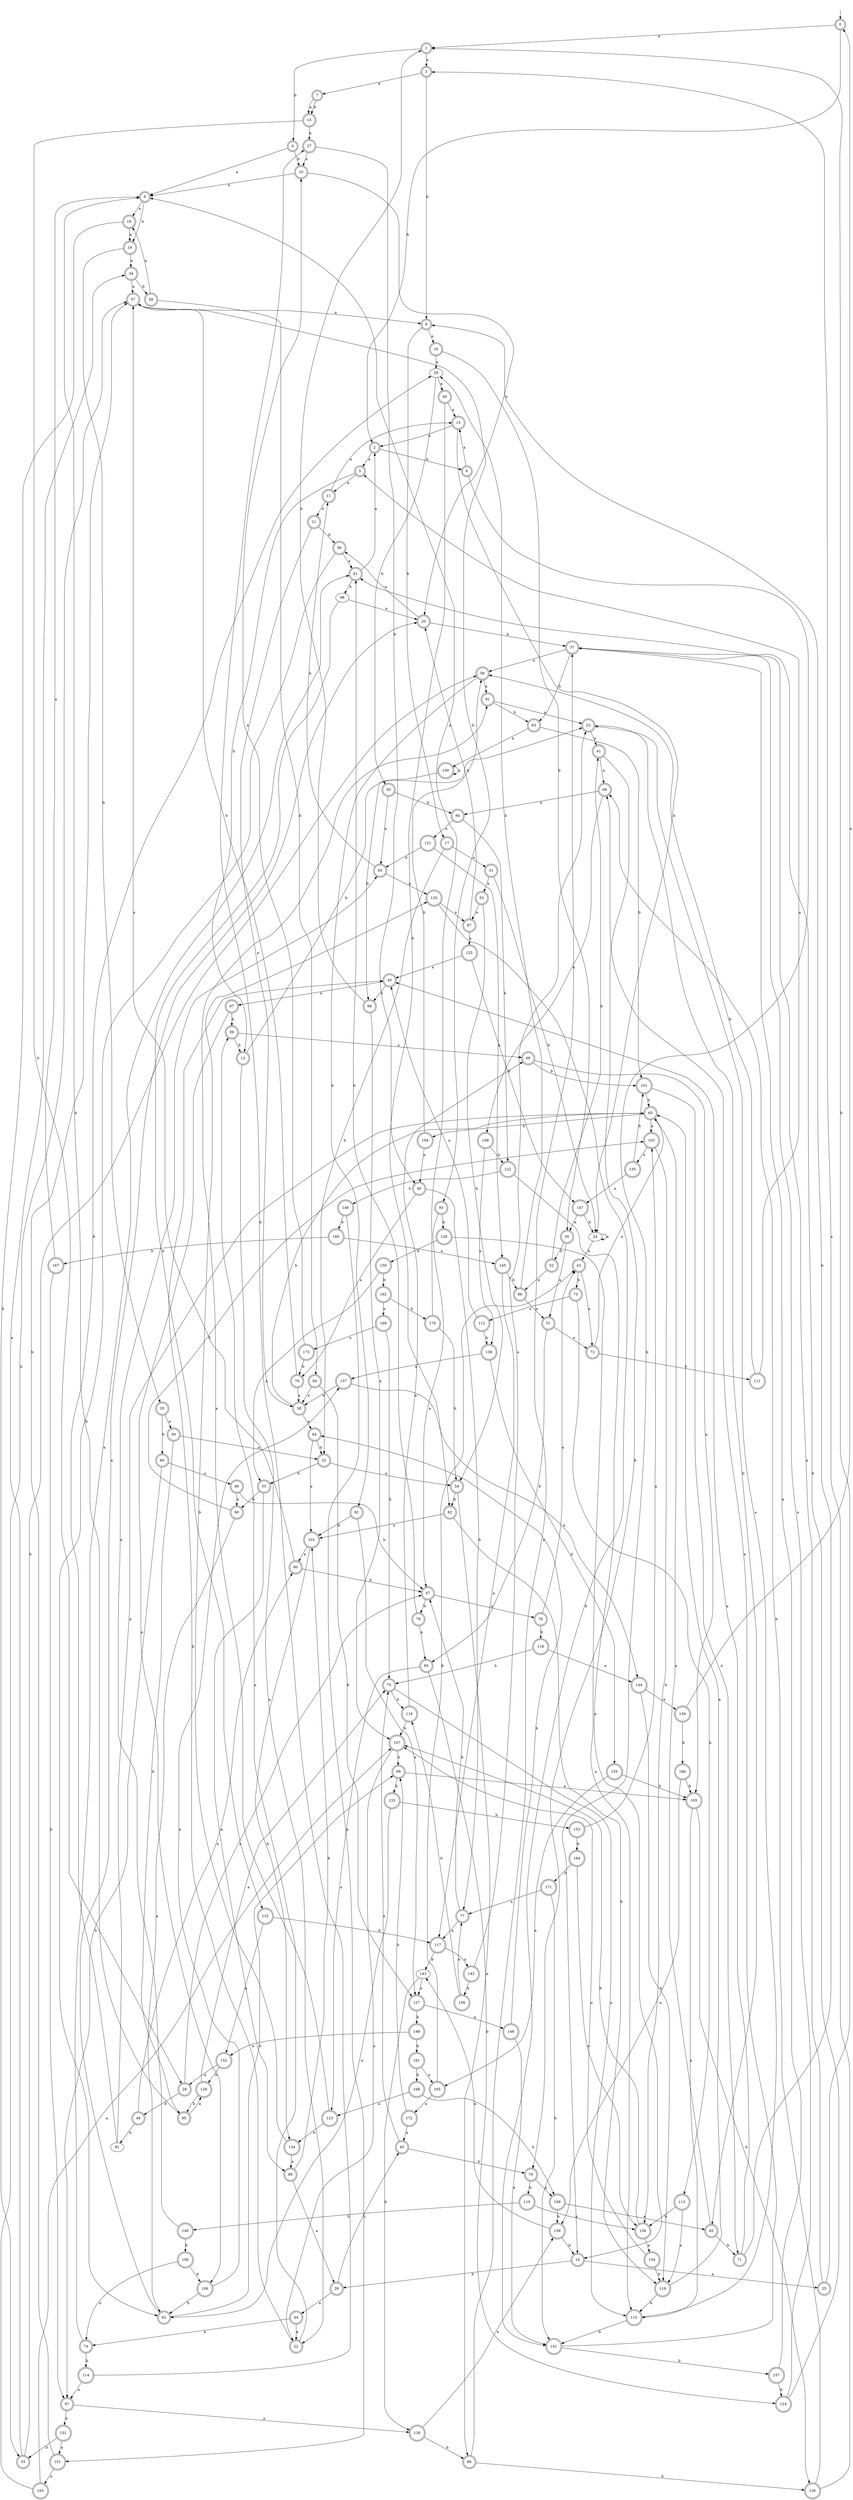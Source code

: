 digraph RandomDFA {
  __start0 [label="", shape=none];
  __start0 -> 0 [label=""];
  0 [shape=circle] [shape=doublecircle]
  0 -> 1 [label="a"]
  0 -> 2 [label="b"]
  1 [shape=doublecircle]
  1 -> 3 [label="a"]
  1 -> 4 [label="b"]
  2 [shape=doublecircle]
  2 -> 5 [label="a"]
  2 -> 6 [label="b"]
  3 [shape=doublecircle]
  3 -> 7 [label="a"]
  3 -> 8 [label="b"]
  4 [shape=doublecircle]
  4 -> 9 [label="a"]
  4 -> 10 [label="b"]
  5 [shape=doublecircle]
  5 -> 11 [label="a"]
  5 -> 12 [label="b"]
  6 [shape=doublecircle]
  6 -> 13 [label="a"]
  6 -> 14 [label="b"]
  7 [shape=doublecircle]
  7 -> 15 [label="a"]
  7 -> 15 [label="b"]
  8 [shape=doublecircle]
  8 -> 16 [label="a"]
  8 -> 17 [label="b"]
  9 [shape=doublecircle]
  9 -> 18 [label="a"]
  9 -> 19 [label="b"]
  10 [shape=doublecircle]
  10 -> 9 [label="a"]
  10 -> 20 [label="b"]
  11 [shape=doublecircle]
  11 -> 13 [label="a"]
  11 -> 21 [label="b"]
  12 [shape=doublecircle]
  12 -> 22 [label="a"]
  12 -> 23 [label="b"]
  13 [shape=doublecircle]
  13 -> 2 [label="a"]
  13 -> 24 [label="b"]
  14 [shape=doublecircle]
  14 -> 25 [label="a"]
  14 -> 26 [label="b"]
  15 [shape=doublecircle]
  15 -> 27 [label="a"]
  15 -> 28 [label="b"]
  16 [shape=doublecircle]
  16 -> 29 [label="a"]
  16 -> 30 [label="b"]
  17 [shape=doublecircle]
  17 -> 31 [label="a"]
  17 -> 32 [label="b"]
  18 [shape=doublecircle]
  18 -> 19 [label="a"]
  18 -> 33 [label="b"]
  19 [shape=doublecircle]
  19 -> 34 [label="a"]
  19 -> 35 [label="b"]
  20 [shape=doublecircle]
  20 -> 36 [label="a"]
  20 -> 37 [label="b"]
  21 [shape=doublecircle]
  21 -> 38 [label="a"]
  21 -> 36 [label="b"]
  22 [shape=doublecircle]
  22 -> 39 [label="a"]
  22 -> 40 [label="b"]
  23 [shape=doublecircle]
  23 -> 41 [label="a"]
  23 -> 42 [label="b"]
  24
  24 -> 24 [label="a"]
  24 -> 43 [label="b"]
  25 [shape=doublecircle]
  25 -> 37 [label="a"]
  25 -> 1 [label="b"]
  26 [shape=doublecircle]
  26 -> 44 [label="a"]
  26 -> 45 [label="b"]
  27 [shape=doublecircle]
  27 -> 10 [label="a"]
  27 -> 46 [label="b"]
  28 [shape=doublecircle]
  28 -> 47 [label="a"]
  28 -> 48 [label="b"]
  29
  29 -> 49 [label="a"]
  29 -> 50 [label="b"]
  30 [shape=doublecircle]
  30 -> 51 [label="a"]
  30 -> 52 [label="b"]
  31 [shape=doublecircle]
  31 -> 53 [label="a"]
  31 -> 24 [label="b"]
  32 [shape=doublecircle]
  32 -> 54 [label="a"]
  32 -> 55 [label="b"]
  33 [shape=doublecircle]
  33 -> 34 [label="a"]
  33 -> 56 [label="b"]
  34 [shape=doublecircle]
  34 -> 57 [label="a"]
  34 -> 58 [label="b"]
  35 [shape=doublecircle]
  35 -> 59 [label="a"]
  35 -> 60 [label="b"]
  36 [shape=doublecircle]
  36 -> 61 [label="a"]
  36 -> 62 [label="b"]
  37 [shape=doublecircle]
  37 -> 56 [label="a"]
  37 -> 63 [label="b"]
  38 [shape=doublecircle]
  38 -> 64 [label="a"]
  38 -> 65 [label="b"]
  39 [shape=doublecircle]
  39 -> 66 [label="a"]
  39 -> 12 [label="b"]
  40 [shape=doublecircle]
  40 -> 67 [label="a"]
  40 -> 68 [label="b"]
  41 [shape=doublecircle]
  41 -> 69 [label="a"]
  41 -> 70 [label="b"]
  42 [shape=doublecircle]
  42 -> 65 [label="a"]
  42 -> 71 [label="b"]
  43 [shape=doublecircle]
  43 -> 72 [label="a"]
  43 -> 73 [label="b"]
  44 [shape=doublecircle]
  44 -> 22 [label="a"]
  44 -> 74 [label="b"]
  45 [shape=doublecircle]
  45 -> 75 [label="a"]
  45 -> 70 [label="b"]
  46 [shape=doublecircle]
  46 -> 76 [label="a"]
  46 -> 77 [label="b"]
  47 [shape=doublecircle]
  47 -> 78 [label="a"]
  47 -> 79 [label="b"]
  48 [shape=doublecircle]
  48 -> 80 [label="a"]
  48 -> 81 [label="b"]
  49 [shape=doublecircle]
  49 -> 13 [label="a"]
  49 -> 82 [label="b"]
  50 [shape=doublecircle]
  50 -> 83 [label="a"]
  50 -> 84 [label="b"]
  51 [shape=doublecircle]
  51 -> 72 [label="a"]
  51 -> 85 [label="b"]
  52 [shape=doublecircle]
  52 -> 86 [label="a"]
  52 -> 41 [label="b"]
  53 [shape=doublecircle]
  53 -> 87 [label="a"]
  53 -> 54 [label="b"]
  54 [shape=doublecircle]
  54 -> 88 [label="a"]
  54 -> 82 [label="b"]
  55 [shape=doublecircle]
  55 -> 89 [label="a"]
  55 -> 90 [label="b"]
  56 [shape=doublecircle]
  56 -> 91 [label="a"]
  56 -> 92 [label="b"]
  57 [shape=doublecircle]
  57 -> 8 [label="a"]
  57 -> 93 [label="b"]
  58 [shape=doublecircle]
  58 -> 18 [label="a"]
  58 -> 94 [label="b"]
  59 [shape=doublecircle]
  59 -> 32 [label="a"]
  59 -> 95 [label="b"]
  60 [shape=doublecircle]
  60 -> 96 [label="a"]
  60 -> 97 [label="b"]
  61 [shape=doublecircle]
  61 -> 2 [label="a"]
  61 -> 98 [label="b"]
  62 [shape=doublecircle]
  62 -> 20 [label="a"]
  62 -> 99 [label="b"]
  63 [shape=doublecircle]
  63 -> 100 [label="a"]
  63 -> 101 [label="b"]
  64 [shape=doublecircle]
  64 -> 102 [label="a"]
  64 -> 32 [label="b"]
  65 [shape=doublecircle]
  65 -> 103 [label="a"]
  65 -> 104 [label="b"]
  66 [shape=doublecircle]
  66 -> 105 [label="a"]
  66 -> 101 [label="b"]
  67 [shape=doublecircle]
  67 -> 106 [label="a"]
  67 -> 39 [label="b"]
  68 [shape=doublecircle]
  68 -> 107 [label="a"]
  68 -> 1 [label="b"]
  69 [shape=doublecircle]
  69 -> 108 [label="a"]
  69 -> 84 [label="b"]
  70 [shape=doublecircle]
  70 -> 109 [label="a"]
  70 -> 110 [label="b"]
  71 [shape=doublecircle]
  71 -> 40 [label="a"]
  71 -> 8 [label="b"]
  72 [shape=doublecircle]
  72 -> 65 [label="a"]
  72 -> 111 [label="b"]
  73 [shape=doublecircle]
  73 -> 112 [label="a"]
  73 -> 113 [label="b"]
  74 [shape=doublecircle]
  74 -> 61 [label="a"]
  74 -> 114 [label="b"]
  75 [shape=doublecircle]
  75 -> 115 [label="a"]
  75 -> 116 [label="b"]
  76 [shape=doublecircle]
  76 -> 38 [label="a"]
  76 -> 57 [label="b"]
  77 [shape=doublecircle]
  77 -> 117 [label="a"]
  77 -> 47 [label="b"]
  78 [shape=doublecircle]
  78 -> 43 [label="a"]
  78 -> 118 [label="b"]
  79 [shape=doublecircle]
  79 -> 85 [label="a"]
  79 -> 61 [label="b"]
  80 [shape=doublecircle]
  80 -> 57 [label="a"]
  80 -> 47 [label="b"]
  81
  81 -> 65 [label="a"]
  81 -> 29 [label="b"]
  82 [shape=doublecircle]
  82 -> 102 [label="a"]
  82 -> 119 [label="b"]
  83 [shape=doublecircle]
  83 -> 120 [label="a"]
  83 -> 11 [label="b"]
  84 [shape=doublecircle]
  84 -> 121 [label="a"]
  84 -> 122 [label="b"]
  85 [shape=doublecircle]
  85 -> 123 [label="a"]
  85 -> 124 [label="b"]
  86 [shape=doublecircle]
  86 -> 51 [label="a"]
  86 -> 29 [label="b"]
  87 [shape=doublecircle]
  87 -> 125 [label="a"]
  87 -> 20 [label="b"]
  88 [shape=doublecircle]
  88 -> 37 [label="a"]
  88 -> 126 [label="b"]
  89 [shape=doublecircle]
  89 -> 26 [label="a"]
  89 -> 102 [label="b"]
  90 [shape=doublecircle]
  90 -> 62 [label="a"]
  90 -> 103 [label="b"]
  91 [shape=doublecircle]
  91 -> 23 [label="a"]
  91 -> 63 [label="b"]
  92 [shape=doublecircle]
  92 -> 127 [label="a"]
  92 -> 102 [label="b"]
  93 [shape=doublecircle]
  93 -> 47 [label="a"]
  93 -> 128 [label="b"]
  94 [shape=doublecircle]
  94 -> 38 [label="a"]
  94 -> 127 [label="b"]
  95 [shape=doublecircle]
  95 -> 129 [label="a"]
  95 -> 9 [label="b"]
  96 [shape=doublecircle]
  96 -> 90 [label="a"]
  96 -> 47 [label="b"]
  97 [shape=doublecircle]
  97 -> 130 [label="a"]
  97 -> 131 [label="b"]
  98
  98 -> 20 [label="a"]
  98 -> 132 [label="b"]
  99 [shape=doublecircle]
  99 -> 105 [label="a"]
  99 -> 133 [label="b"]
  100 [shape=doublecircle]
  100 -> 100 [label="a"]
  100 -> 68 [label="b"]
  101 [shape=doublecircle]
  101 -> 71 [label="a"]
  101 -> 65 [label="b"]
  102 [shape=doublecircle]
  102 -> 80 [label="a"]
  102 -> 134 [label="b"]
  103 [shape=doublecircle]
  103 -> 135 [label="a"]
  103 -> 136 [label="b"]
  104 [shape=doublecircle]
  104 -> 46 [label="a"]
  104 -> 56 [label="b"]
  105 [shape=doublecircle]
  105 -> 115 [label="a"]
  105 -> 126 [label="b"]
  106 [shape=doublecircle]
  106 -> 137 [label="a"]
  106 -> 62 [label="b"]
  107 [shape=doublecircle]
  107 -> 22 [label="a"]
  107 -> 99 [label="b"]
  108 [shape=doublecircle]
  108 -> 138 [label="a"]
  108 -> 122 [label="b"]
  109 [shape=doublecircle]
  109 -> 42 [label="a"]
  109 -> 139 [label="b"]
  110 [shape=doublecircle]
  110 -> 136 [label="a"]
  110 -> 140 [label="b"]
  111 [shape=doublecircle]
  111 -> 5 [label="a"]
  111 -> 56 [label="b"]
  112 [shape=doublecircle]
  112 -> 40 [label="a"]
  112 -> 138 [label="b"]
  113 [shape=doublecircle]
  113 -> 119 [label="a"]
  113 -> 136 [label="b"]
  114 [shape=doublecircle]
  114 -> 97 [label="a"]
  114 -> 27 [label="b"]
  115 [shape=doublecircle]
  115 -> 23 [label="a"]
  115 -> 141 [label="b"]
  116 [shape=doublecircle]
  116 -> 66 [label="a"]
  116 -> 107 [label="b"]
  117 [shape=doublecircle]
  117 -> 142 [label="a"]
  117 -> 143 [label="b"]
  118 [shape=doublecircle]
  118 -> 144 [label="a"]
  118 -> 75 [label="b"]
  119 [shape=doublecircle]
  119 -> 65 [label="a"]
  119 -> 115 [label="b"]
  120 [shape=doublecircle]
  120 -> 87 [label="a"]
  120 -> 141 [label="b"]
  121 [shape=doublecircle]
  121 -> 145 [label="a"]
  121 -> 83 [label="b"]
  122 [shape=doublecircle]
  122 -> 14 [label="a"]
  122 -> 146 [label="b"]
  123 [shape=doublecircle]
  123 -> 91 [label="a"]
  123 -> 134 [label="b"]
  124 [shape=doublecircle]
  124 -> 37 [label="a"]
  124 -> 61 [label="b"]
  125 [shape=doublecircle]
  125 -> 40 [label="a"]
  125 -> 147 [label="b"]
  126 [shape=doublecircle]
  126 -> 3 [label="a"]
  126 -> 69 [label="b"]
  127 [shape=doublecircle]
  127 -> 148 [label="a"]
  127 -> 149 [label="b"]
  128 [shape=doublecircle]
  128 -> 115 [label="a"]
  128 -> 150 [label="b"]
  129 [shape=doublecircle]
  129 -> 75 [label="a"]
  129 -> 95 [label="b"]
  130 [shape=doublecircle]
  130 -> 139 [label="a"]
  130 -> 88 [label="b"]
  131 [shape=doublecircle]
  131 -> 151 [label="a"]
  131 -> 33 [label="b"]
  132 [shape=doublecircle]
  132 -> 152 [label="a"]
  132 -> 117 [label="b"]
  133 [shape=doublecircle]
  133 -> 62 [label="a"]
  133 -> 153 [label="b"]
  134 [shape=doublecircle]
  134 -> 89 [label="a"]
  134 -> 120 [label="b"]
  135 [shape=doublecircle]
  135 -> 147 [label="a"]
  135 -> 101 [label="b"]
  136 [shape=doublecircle]
  136 -> 154 [label="a"]
  136 -> 107 [label="b"]
  137 [shape=doublecircle]
  137 -> 144 [label="a"]
  137 -> 38 [label="b"]
  138 [shape=doublecircle]
  138 -> 137 [label="a"]
  138 -> 155 [label="b"]
  139 [shape=doublecircle]
  139 -> 143 [label="a"]
  139 -> 14 [label="b"]
  140 [shape=doublecircle]
  140 -> 83 [label="a"]
  140 -> 156 [label="b"]
  141 [shape=doublecircle]
  141 -> 69 [label="a"]
  141 -> 157 [label="b"]
  142 [shape=doublecircle]
  142 -> 23 [label="a"]
  142 -> 158 [label="b"]
  143
  143 -> 127 [label="a"]
  143 -> 130 [label="b"]
  144 [shape=doublecircle]
  144 -> 159 [label="a"]
  144 -> 119 [label="b"]
  145 [shape=doublecircle]
  145 -> 117 [label="a"]
  145 -> 86 [label="b"]
  146 [shape=doublecircle]
  146 -> 151 [label="a"]
  146 -> 160 [label="b"]
  147 [shape=doublecircle]
  147 -> 30 [label="a"]
  147 -> 24 [label="b"]
  148 [shape=doublecircle]
  148 -> 141 [label="a"]
  148 -> 64 [label="b"]
  149 [shape=doublecircle]
  149 -> 152 [label="a"]
  149 -> 161 [label="b"]
  150 [shape=doublecircle]
  150 -> 55 [label="a"]
  150 -> 162 [label="b"]
  151 [shape=doublecircle]
  151 -> 163 [label="a"]
  151 -> 57 [label="b"]
  152 [shape=doublecircle]
  152 -> 28 [label="a"]
  152 -> 129 [label="b"]
  153 [shape=doublecircle]
  153 -> 103 [label="a"]
  153 -> 164 [label="b"]
  154 [shape=doublecircle]
  154 -> 107 [label="a"]
  154 -> 119 [label="b"]
  155 [shape=doublecircle]
  155 -> 165 [label="a"]
  155 -> 105 [label="b"]
  156 [shape=doublecircle]
  156 -> 74 [label="a"]
  156 -> 106 [label="b"]
  157 [shape=doublecircle]
  157 -> 37 [label="a"]
  157 -> 124 [label="b"]
  158 [shape=doublecircle]
  158 -> 77 [label="a"]
  158 -> 116 [label="b"]
  159 [shape=doublecircle]
  159 -> 0 [label="a"]
  159 -> 166 [label="b"]
  160 [shape=doublecircle]
  160 -> 145 [label="a"]
  160 -> 167 [label="b"]
  161 [shape=doublecircle]
  161 -> 165 [label="a"]
  161 -> 168 [label="b"]
  162 [shape=doublecircle]
  162 -> 169 [label="a"]
  162 -> 170 [label="b"]
  163 [shape=doublecircle]
  163 -> 107 [label="a"]
  163 -> 57 [label="b"]
  164 [shape=doublecircle]
  164 -> 136 [label="a"]
  164 -> 171 [label="b"]
  165 [shape=doublecircle]
  165 -> 172 [label="a"]
  165 -> 43 [label="b"]
  166 [shape=doublecircle]
  166 -> 139 [label="a"]
  166 -> 105 [label="b"]
  167 [shape=doublecircle]
  167 -> 9 [label="a"]
  167 -> 97 [label="b"]
  168 [shape=doublecircle]
  168 -> 123 [label="a"]
  168 -> 109 [label="b"]
  169 [shape=doublecircle]
  169 -> 173 [label="a"]
  169 -> 75 [label="b"]
  170 [shape=doublecircle]
  170 -> 9 [label="a"]
  170 -> 54 [label="b"]
  171 [shape=doublecircle]
  171 -> 77 [label="a"]
  171 -> 141 [label="b"]
  172 [shape=doublecircle]
  172 -> 45 [label="a"]
  172 -> 99 [label="b"]
  173 [shape=doublecircle]
  173 -> 10 [label="a"]
  173 -> 76 [label="b"]
}
